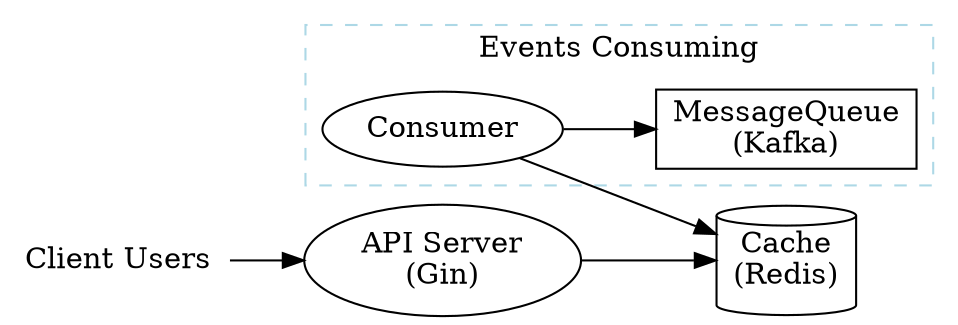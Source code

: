 digraph TrendService {
    rankdir=LR;
    node [shape=box];

    subgraph cluster_consumer {
        label="Events Consuming";
        style=dashed;
        color=lightblue;

        Consumer -> MessageQueue;
    }
    
    Consumer -> Cache;
    APIServer -> Cache;
    
    User -> APIServer;

    MessageQueue [shape=box, label="MessageQueue\n(Kafka)"];
    Cache [shape=cylinder, label="Cache\n(Redis)"];
    Consumer [shape=ellipse];
    APIServer [shape=ellipse, label="API Server\n(Gin)"];
    User[shape=none, label="Client Users"]
}
